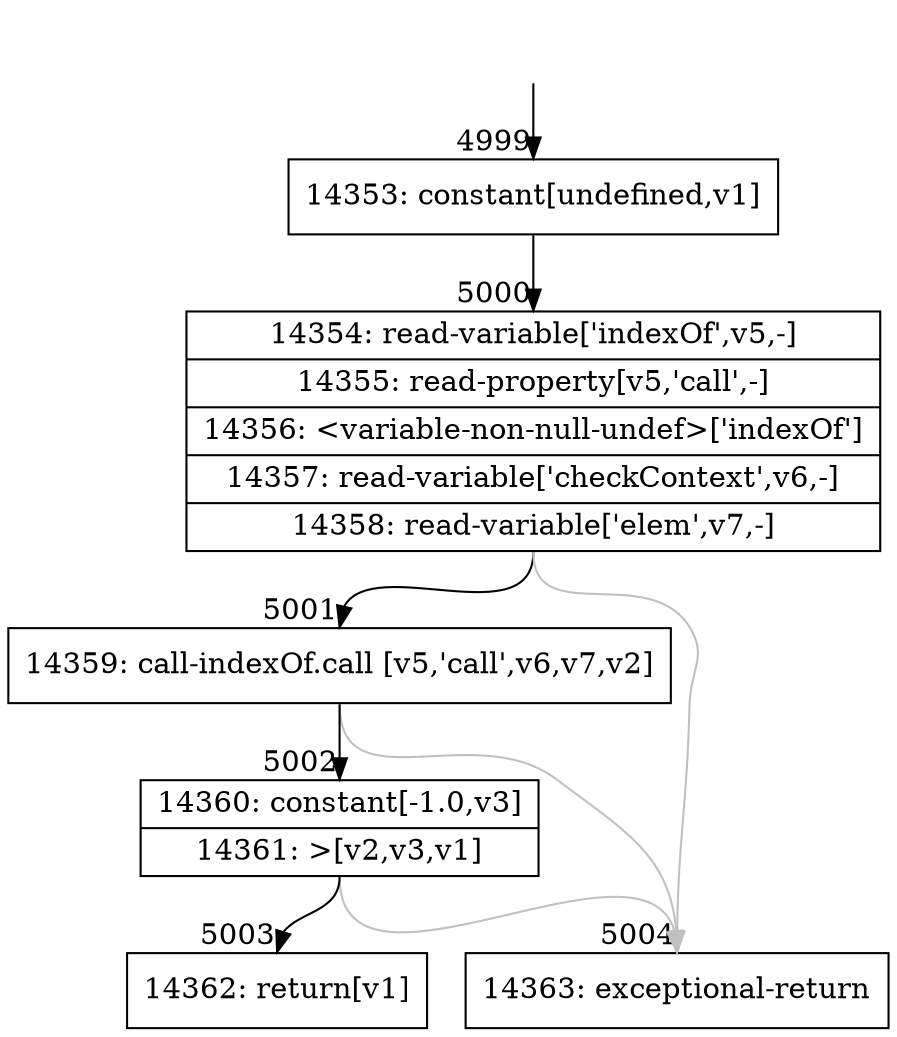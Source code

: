 digraph {
rankdir="TD"
BB_entry330[shape=none,label=""];
BB_entry330 -> BB4999 [tailport=s, headport=n, headlabel="    4999"]
BB4999 [shape=record label="{14353: constant[undefined,v1]}" ] 
BB4999 -> BB5000 [tailport=s, headport=n, headlabel="      5000"]
BB5000 [shape=record label="{14354: read-variable['indexOf',v5,-]|14355: read-property[v5,'call',-]|14356: \<variable-non-null-undef\>['indexOf']|14357: read-variable['checkContext',v6,-]|14358: read-variable['elem',v7,-]}" ] 
BB5000 -> BB5001 [tailport=s, headport=n, headlabel="      5001"]
BB5000 -> BB5004 [tailport=s, headport=n, color=gray, headlabel="      5004"]
BB5001 [shape=record label="{14359: call-indexOf.call [v5,'call',v6,v7,v2]}" ] 
BB5001 -> BB5002 [tailport=s, headport=n, headlabel="      5002"]
BB5001 -> BB5004 [tailport=s, headport=n, color=gray]
BB5002 [shape=record label="{14360: constant[-1.0,v3]|14361: \>[v2,v3,v1]}" ] 
BB5002 -> BB5003 [tailport=s, headport=n, headlabel="      5003"]
BB5002 -> BB5004 [tailport=s, headport=n, color=gray]
BB5003 [shape=record label="{14362: return[v1]}" ] 
BB5004 [shape=record label="{14363: exceptional-return}" ] 
//#$~ 5281
}
